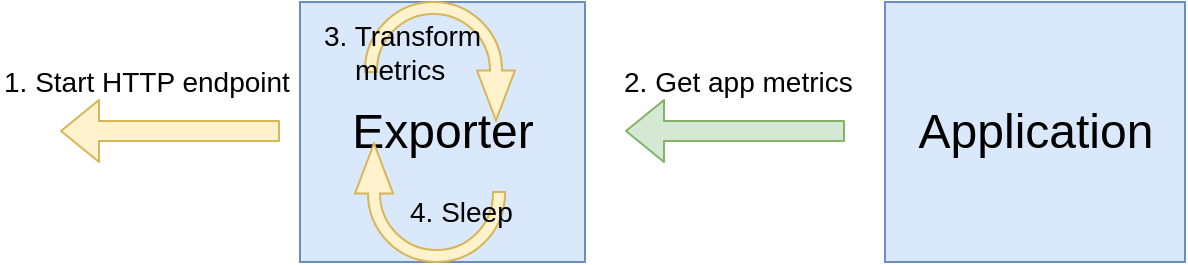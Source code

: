<mxfile version="13.5.7" type="device"><diagram id="RSNJ0wvAEVJxL1Bp6u3t" name="Page-1"><mxGraphModel dx="1102" dy="643" grid="1" gridSize="10" guides="1" tooltips="1" connect="1" arrows="1" fold="1" page="1" pageScale="1" pageWidth="850" pageHeight="3000" math="0" shadow="0"><root><mxCell id="0"/><mxCell id="1" parent="0"/><mxCell id="tSAM7wuNwzzMrgpsdeta-1" value="Exporter" style="rounded=0;whiteSpace=wrap;html=1;fillColor=#dae8fc;strokeColor=#6c8ebf;fontSize=24;" vertex="1" parent="1"><mxGeometry x="230" y="120" width="142.5" height="130" as="geometry"/></mxCell><mxCell id="tSAM7wuNwzzMrgpsdeta-2" value="Application" style="rounded=0;whiteSpace=wrap;html=1;fillColor=#dae8fc;strokeColor=#6c8ebf;fontSize=24;" vertex="1" parent="1"><mxGeometry x="522.5" y="120" width="150" height="130" as="geometry"/></mxCell><mxCell id="tSAM7wuNwzzMrgpsdeta-3" value="" style="shape=flexArrow;endArrow=classic;html=1;fontSize=24;fillColor=#d5e8d4;strokeColor=#82b366;" edge="1" parent="1"><mxGeometry width="50" height="50" relative="1" as="geometry"><mxPoint x="502.5" y="184.5" as="sourcePoint"/><mxPoint x="392.5" y="184.5" as="targetPoint"/></mxGeometry></mxCell><mxCell id="tSAM7wuNwzzMrgpsdeta-5" value="" style="html=1;shadow=0;dashed=0;align=center;verticalAlign=middle;shape=mxgraph.arrows2.uTurnArrow;dy=3;arrowHead=19;dx2=25;fontSize=24;direction=south;fillColor=#fff2cc;strokeColor=#d6b656;" vertex="1" parent="1"><mxGeometry x="262.5" y="120" width="75" height="35" as="geometry"/></mxCell><mxCell id="tSAM7wuNwzzMrgpsdeta-6" value="" style="html=1;shadow=0;dashed=0;align=center;verticalAlign=middle;shape=mxgraph.arrows2.uTurnArrow;dy=3;arrowHead=19;dx2=25;fontSize=24;direction=north;fillColor=#fff2cc;strokeColor=#d6b656;" vertex="1" parent="1"><mxGeometry x="257.5" y="215" width="75" height="35" as="geometry"/></mxCell><mxCell id="tSAM7wuNwzzMrgpsdeta-7" value="" style="shape=flexArrow;endArrow=classic;html=1;fontSize=24;fillColor=#fff2cc;strokeColor=#d6b656;" edge="1" parent="1"><mxGeometry width="50" height="50" relative="1" as="geometry"><mxPoint x="220" y="184.5" as="sourcePoint"/><mxPoint x="110" y="184.5" as="targetPoint"/></mxGeometry></mxCell><mxCell id="tSAM7wuNwzzMrgpsdeta-8" value="1. Start HTTP endpoint" style="text;html=1;strokeColor=none;fillColor=none;align=left;verticalAlign=middle;whiteSpace=wrap;rounded=0;fontSize=14;" vertex="1" parent="1"><mxGeometry x="80" y="150" width="160" height="20" as="geometry"/></mxCell><mxCell id="tSAM7wuNwzzMrgpsdeta-9" value="2. Get app metrics" style="text;html=1;strokeColor=none;fillColor=none;align=left;verticalAlign=middle;whiteSpace=wrap;rounded=0;fontSize=14;" vertex="1" parent="1"><mxGeometry x="390" y="150" width="127.5" height="20" as="geometry"/></mxCell><mxCell id="tSAM7wuNwzzMrgpsdeta-10" value="3. Transform&amp;nbsp; &amp;nbsp; &amp;nbsp; metrics" style="text;html=1;strokeColor=none;fillColor=none;align=left;verticalAlign=middle;whiteSpace=wrap;rounded=0;fontSize=14;" vertex="1" parent="1"><mxGeometry x="240" y="135" width="90" height="20" as="geometry"/></mxCell><mxCell id="tSAM7wuNwzzMrgpsdeta-11" value="4. Sleep" style="text;html=1;strokeColor=none;fillColor=none;align=left;verticalAlign=middle;whiteSpace=wrap;rounded=0;fontSize=14;" vertex="1" parent="1"><mxGeometry x="282.5" y="215" width="90" height="20" as="geometry"/></mxCell></root></mxGraphModel></diagram></mxfile>
